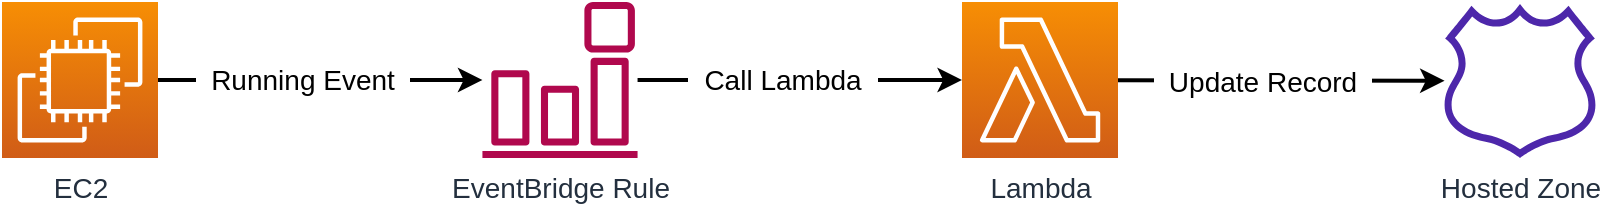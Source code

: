<mxfile scale="1" border="10">
    <diagram id="JPTBHHMi2dC_byZTjsxb" name="Page-1">
        <mxGraphModel dx="770" dy="421" grid="1" gridSize="10" guides="1" tooltips="1" connect="1" arrows="1" fold="1" page="1" pageScale="1" pageWidth="827" pageHeight="1169" math="0" shadow="0">
            <root>
                <mxCell id="0"/>
                <mxCell id="1" parent="0"/>
                <mxCell id="8" style="edgeStyle=none;html=1;strokeWidth=2;fontSize=14;" parent="1" source="2" target="3" edge="1">
                    <mxGeometry relative="1" as="geometry"/>
                </mxCell>
                <mxCell id="10" value="&amp;nbsp; Running Event&amp;nbsp;&amp;nbsp;" style="edgeLabel;html=1;align=center;verticalAlign=middle;resizable=0;points=[];fontSize=14;" parent="8" vertex="1" connectable="0">
                    <mxGeometry x="0.307" y="-1" relative="1" as="geometry">
                        <mxPoint x="-34" y="-1" as="offset"/>
                    </mxGeometry>
                </mxCell>
                <mxCell id="2" value="EC2" style="sketch=0;points=[[0,0,0],[0.25,0,0],[0.5,0,0],[0.75,0,0],[1,0,0],[0,1,0],[0.25,1,0],[0.5,1,0],[0.75,1,0],[1,1,0],[0,0.25,0],[0,0.5,0],[0,0.75,0],[1,0.25,0],[1,0.5,0],[1,0.75,0]];outlineConnect=0;fontColor=#232F3E;gradientColor=#F78E04;gradientDirection=north;fillColor=#D05C17;strokeColor=#ffffff;dashed=0;verticalLabelPosition=bottom;verticalAlign=top;align=center;html=1;fontSize=14;fontStyle=0;aspect=fixed;shape=mxgraph.aws4.resourceIcon;resIcon=mxgraph.aws4.ec2;" parent="1" vertex="1">
                    <mxGeometry x="40" y="120" width="78" height="78" as="geometry"/>
                </mxCell>
                <mxCell id="9" style="edgeStyle=none;html=1;entryX=0;entryY=0.5;entryDx=0;entryDy=0;entryPerimeter=0;fontSize=14;strokeWidth=2;" parent="1" source="3" target="4" edge="1">
                    <mxGeometry relative="1" as="geometry"/>
                </mxCell>
                <mxCell id="11" value="&amp;nbsp; Call Lambda&amp;nbsp;&amp;nbsp;" style="edgeLabel;html=1;align=center;verticalAlign=middle;resizable=0;points=[];fontSize=14;" parent="9" vertex="1" connectable="0">
                    <mxGeometry x="0.149" y="1" relative="1" as="geometry">
                        <mxPoint x="-21" y="1" as="offset"/>
                    </mxGeometry>
                </mxCell>
                <mxCell id="3" value="EventBridge Rule" style="sketch=0;outlineConnect=0;fontColor=#232F3E;gradientColor=none;fillColor=#B0084D;strokeColor=none;dashed=0;verticalLabelPosition=bottom;verticalAlign=top;align=center;html=1;fontSize=14;fontStyle=0;aspect=fixed;pointerEvents=1;shape=mxgraph.aws4.event_event_based;" parent="1" vertex="1">
                    <mxGeometry x="280" y="120" width="78" height="78" as="geometry"/>
                </mxCell>
                <mxCell id="12" style="edgeStyle=none;html=1;fontSize=14;strokeWidth=2;" parent="1" source="4" target="7" edge="1">
                    <mxGeometry relative="1" as="geometry"/>
                </mxCell>
                <mxCell id="13" value="&amp;nbsp; Update Record&amp;nbsp;&amp;nbsp;" style="edgeLabel;html=1;align=center;verticalAlign=middle;resizable=0;points=[];fontSize=14;" parent="12" vertex="1" connectable="0">
                    <mxGeometry x="0.617" y="3" relative="1" as="geometry">
                        <mxPoint x="-60" y="3" as="offset"/>
                    </mxGeometry>
                </mxCell>
                <mxCell id="4" value="Lambda" style="sketch=0;points=[[0,0,0],[0.25,0,0],[0.5,0,0],[0.75,0,0],[1,0,0],[0,1,0],[0.25,1,0],[0.5,1,0],[0.75,1,0],[1,1,0],[0,0.25,0],[0,0.5,0],[0,0.75,0],[1,0.25,0],[1,0.5,0],[1,0.75,0]];outlineConnect=0;fontColor=#232F3E;gradientColor=#F78E04;gradientDirection=north;fillColor=#D05C17;strokeColor=#ffffff;dashed=0;verticalLabelPosition=bottom;verticalAlign=top;align=center;html=1;fontSize=14;fontStyle=0;aspect=fixed;shape=mxgraph.aws4.resourceIcon;resIcon=mxgraph.aws4.lambda;" parent="1" vertex="1">
                    <mxGeometry x="520" y="120" width="78" height="78" as="geometry"/>
                </mxCell>
                <mxCell id="7" value="Hosted Zone" style="sketch=0;outlineConnect=0;fontColor=#232F3E;gradientColor=none;fillColor=#4D27AA;strokeColor=none;dashed=0;verticalLabelPosition=bottom;verticalAlign=top;align=center;html=1;fontSize=14;fontStyle=0;aspect=fixed;pointerEvents=1;shape=mxgraph.aws4.hosted_zone;" parent="1" vertex="1">
                    <mxGeometry x="760" y="121" width="78" height="77" as="geometry"/>
                </mxCell>
            </root>
        </mxGraphModel>
    </diagram>
</mxfile>
